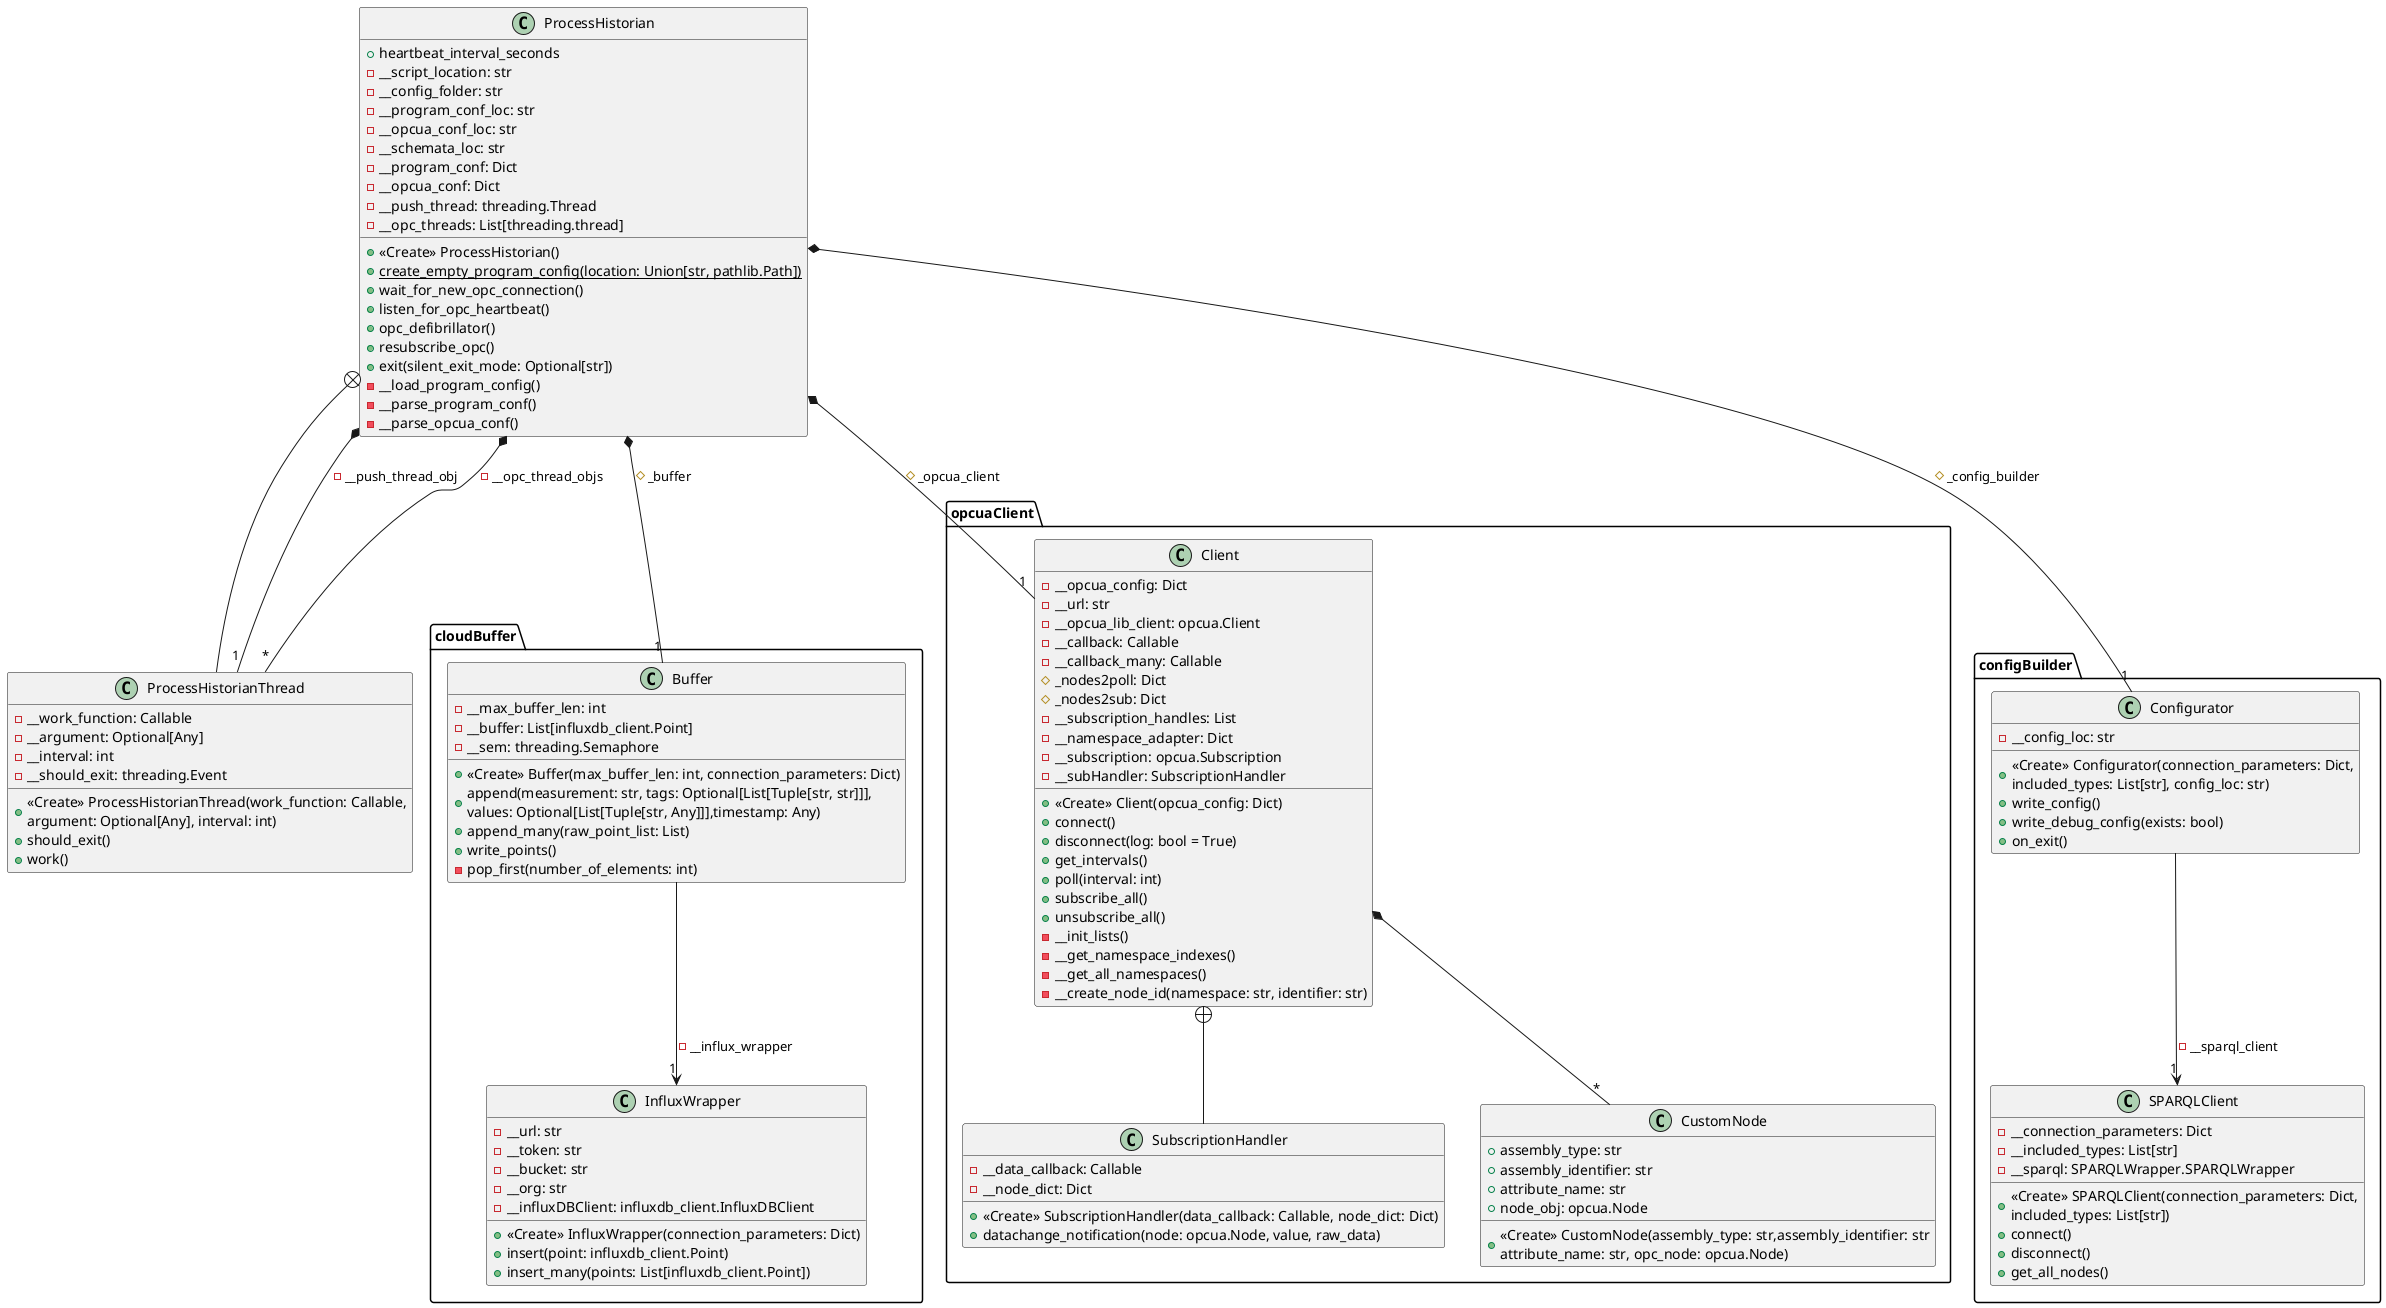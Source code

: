 @startuml "Process Historian"

class cloudBuffer.Buffer {
    - __max_buffer_len: int
    - __buffer: List[influxdb_client.Point]
    - __sem: threading.Semaphore
    + <<Create>> Buffer(max_buffer_len: int, connection_parameters: Dict)
    + append(measurement: str, tags: Optional[List[Tuple[str, str]]],\nvalues: Optional[List[Tuple[str, Any]]],timestamp: Any)
    + append_many(raw_point_list: List)
    + write_points()
    - pop_first(number_of_elements: int)
}
class cloudBuffer.InfluxWrapper{
    - __url: str
    - __token: str
    - __bucket: str
    - __org: str
    - __influxDBClient: influxdb_client.InfluxDBClient
    + <<Create>> InfluxWrapper(connection_parameters: Dict)
    + insert(point: influxdb_client.Point)
    + insert_many(points: List[influxdb_client.Point])
}
cloudBuffer.Buffer --> "1" cloudBuffer.InfluxWrapper : - __influx_wrapper

class opcuaClient.Client {
    - __opcua_config: Dict
    - __url: str
    - __opcua_lib_client: opcua.Client
    - __callback: Callable
    - __callback_many: Callable
    # _nodes2poll: Dict
    # _nodes2sub: Dict
    - __subscription_handles: List
    - __namespace_adapter: Dict
    - __subscription: opcua.Subscription
    - __subHandler: SubscriptionHandler
    +<<Create>> Client(opcua_config: Dict)
    + connect()
    + disconnect(log: bool = True)
    + get_intervals()
    + poll(interval: int)
    + subscribe_all()
    + unsubscribe_all()
    - __init_lists()
    - __get_namespace_indexes()
    - __get_all_namespaces()
    - __create_node_id(namespace: str, identifier: str)
}
class opcuaClient.SubscriptionHandler {
    - __data_callback: Callable
    - __node_dict: Dict
    + <<Create>> SubscriptionHandler(data_callback: Callable, node_dict: Dict)
    + datachange_notification(node: opcua.Node, value, raw_data)
}
class opcuaClient.CustomNode {
    + assembly_type: str
    + assembly_identifier: str
    + attribute_name: str
    + node_obj: opcua.Node
    + <<Create>> CustomNode(assembly_type: str,assembly_identifier: str\nattribute_name: str, opc_node: opcua.Node)
}
opcuaClient.Client +-- opcuaClient.SubscriptionHandler
opcuaClient.Client *-- "*" opcuaClient.CustomNode


class configBuilder.Configurator {
    - __config_loc: str
    + <<Create>> Configurator(connection_parameters: Dict,\nincluded_types: List[str], config_loc: str)
    + write_config()
    + write_debug_config(exists: bool)
    + on_exit()
}
class configBuilder.SPARQLClient{
    - __connection_parameters: Dict
    - __included_types: List[str]
    - __sparql: SPARQLWrapper.SPARQLWrapper
    + <<Create>> SPARQLClient(connection_parameters: Dict,\nincluded_types: List[str])
    + connect()
    + disconnect()
    + get_all_nodes()
}
configBuilder.Configurator --> "1" configBuilder.SPARQLClient: - __sparql_client

class ProcessHistorian {
    + heartbeat_interval_seconds
    - __script_location: str
    - __config_folder: str
    - __program_conf_loc: str
    - __opcua_conf_loc: str
    - __schemata_loc: str
    - __program_conf: Dict
    - __opcua_conf: Dict
    - __push_thread: threading.Thread
    - __opc_threads: List[threading.thread]
    + <<Create>> ProcessHistorian()
    + {static} create_empty_program_config(location: Union[str, pathlib.Path])
    + wait_for_new_opc_connection()
    + listen_for_opc_heartbeat()
    + opc_defibrillator()
    + resubscribe_opc()
    + exit(silent_exit_mode: Optional[str])
    - __load_program_config()
    - __parse_program_conf()
    - __parse_opcua_conf()
}
ProcessHistorian *-- "1" cloudBuffer.Buffer: # _buffer
ProcessHistorian *-- "1" opcuaClient.Client: # _opcua_client
ProcessHistorian *-- "1" configBuilder.Configurator: # _config_builder
ProcessHistorian +-- ProcessHistorianThread
ProcessHistorian *-- "1" ProcessHistorianThread: - __push_thread_obj
ProcessHistorian *-- "*" ProcessHistorianThread: - __opc_thread_objs

class ProcessHistorianThread {
    - __work_function: Callable
    - __argument: Optional[Any]
    - __interval: int
    - __should_exit: threading.Event
    + <<Create>> ProcessHistorianThread(work_function: Callable,\nargument: Optional[Any], interval: int)
    + should_exit()
    + work()
}

@enduml